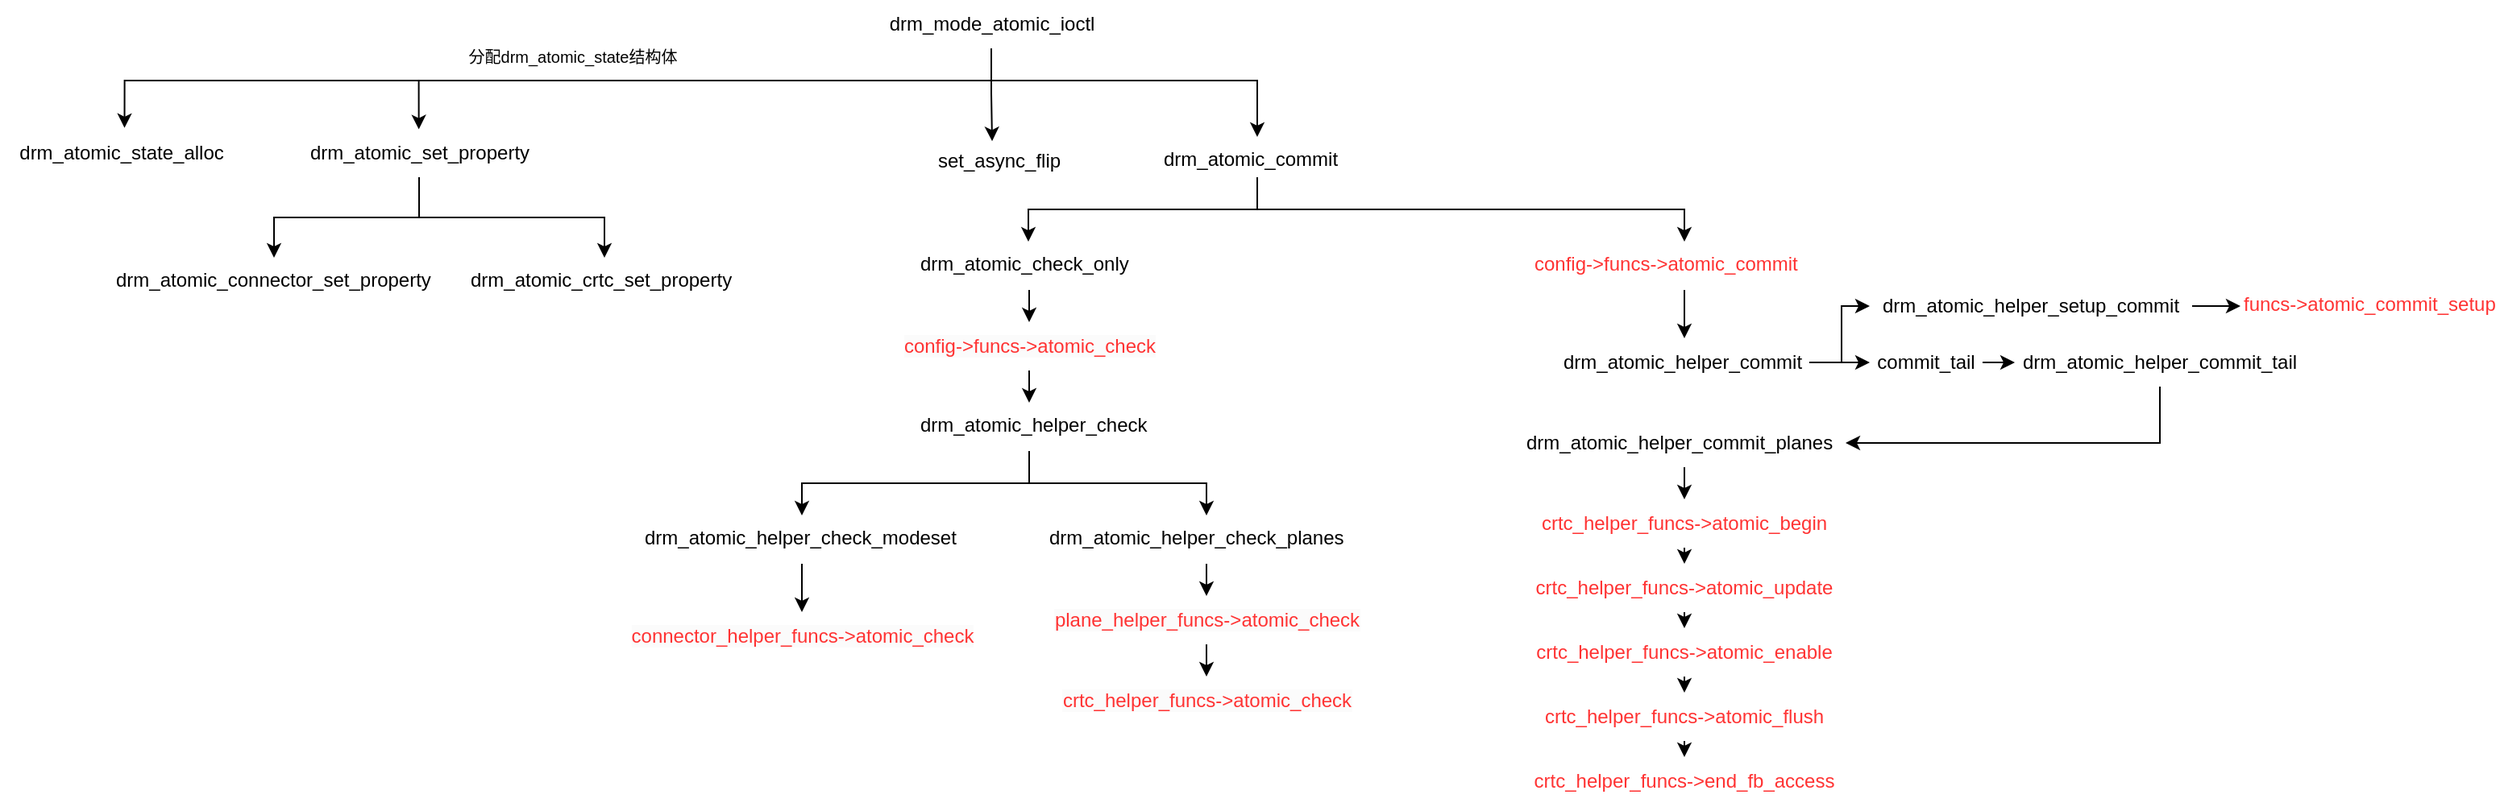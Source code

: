 <mxfile version="24.7.12">
  <diagram name="第 1 页" id="Wdx_ElfIQ2kTfjwmgPK6">
    <mxGraphModel dx="1947" dy="566" grid="1" gridSize="10" guides="1" tooltips="1" connect="1" arrows="1" fold="1" page="1" pageScale="1" pageWidth="827" pageHeight="1169" math="0" shadow="0">
      <root>
        <mxCell id="0" />
        <mxCell id="1" parent="0" />
        <mxCell id="z1ZTVlwwsorMF4e4j1b6-8" style="edgeStyle=orthogonalEdgeStyle;rounded=0;orthogonalLoop=1;jettySize=auto;html=1;entryX=0.5;entryY=0;entryDx=0;entryDy=0;" parent="1" source="z1ZTVlwwsorMF4e4j1b6-1" target="z1ZTVlwwsorMF4e4j1b6-7" edge="1">
          <mxGeometry relative="1" as="geometry">
            <Array as="points">
              <mxPoint x="395" y="70" />
              <mxPoint x="560" y="70" />
            </Array>
          </mxGeometry>
        </mxCell>
        <mxCell id="z1ZTVlwwsorMF4e4j1b6-1" value="drm_mode_atomic_ioctl" style="text;html=1;align=center;verticalAlign=middle;resizable=0;points=[];autosize=1;strokeColor=none;fillColor=none;" parent="1" vertex="1">
          <mxGeometry x="320" y="20" width="150" height="30" as="geometry" />
        </mxCell>
        <mxCell id="z1ZTVlwwsorMF4e4j1b6-2" value="&lt;div&gt;&lt;span style=&quot;background-color: initial;&quot;&gt;drm_atomic_state_alloc&lt;/span&gt;&lt;br&gt;&lt;/div&gt;" style="text;html=1;align=center;verticalAlign=middle;resizable=0;points=[];autosize=1;strokeColor=none;fillColor=none;" parent="1" vertex="1">
          <mxGeometry x="-220" y="100" width="150" height="30" as="geometry" />
        </mxCell>
        <mxCell id="59reyXUg0gu2296uByz6-5" style="edgeStyle=orthogonalEdgeStyle;rounded=0;orthogonalLoop=1;jettySize=auto;html=1;entryX=0.5;entryY=0;entryDx=0;entryDy=0;" parent="1" source="z1ZTVlwwsorMF4e4j1b6-4" target="59reyXUg0gu2296uByz6-3" edge="1">
          <mxGeometry relative="1" as="geometry" />
        </mxCell>
        <mxCell id="59reyXUg0gu2296uByz6-6" style="edgeStyle=orthogonalEdgeStyle;rounded=0;orthogonalLoop=1;jettySize=auto;html=1;" parent="1" source="z1ZTVlwwsorMF4e4j1b6-4" target="59reyXUg0gu2296uByz6-4" edge="1">
          <mxGeometry relative="1" as="geometry" />
        </mxCell>
        <mxCell id="z1ZTVlwwsorMF4e4j1b6-4" value="drm_atomic_set_property" style="text;html=1;align=center;verticalAlign=middle;resizable=0;points=[];autosize=1;strokeColor=none;fillColor=none;" parent="1" vertex="1">
          <mxGeometry x="-40" y="100" width="160" height="30" as="geometry" />
        </mxCell>
        <mxCell id="z1ZTVlwwsorMF4e4j1b6-11" value="" style="edgeStyle=orthogonalEdgeStyle;rounded=0;orthogonalLoop=1;jettySize=auto;html=1;" parent="1" source="z1ZTVlwwsorMF4e4j1b6-7" target="z1ZTVlwwsorMF4e4j1b6-10" edge="1">
          <mxGeometry relative="1" as="geometry">
            <Array as="points">
              <mxPoint x="560" y="150" />
              <mxPoint x="418" y="150" />
            </Array>
          </mxGeometry>
        </mxCell>
        <mxCell id="z1ZTVlwwsorMF4e4j1b6-13" style="edgeStyle=orthogonalEdgeStyle;rounded=0;orthogonalLoop=1;jettySize=auto;html=1;entryX=0.5;entryY=0;entryDx=0;entryDy=0;" parent="1" source="z1ZTVlwwsorMF4e4j1b6-7" target="z1ZTVlwwsorMF4e4j1b6-12" edge="1">
          <mxGeometry relative="1" as="geometry">
            <Array as="points">
              <mxPoint x="560" y="150" />
              <mxPoint x="825" y="150" />
            </Array>
          </mxGeometry>
        </mxCell>
        <mxCell id="z1ZTVlwwsorMF4e4j1b6-7" value="drm_atomic_commit" style="text;whiteSpace=wrap;html=1;" parent="1" vertex="1">
          <mxGeometry x="500" y="105" width="120" height="25" as="geometry" />
        </mxCell>
        <mxCell id="z1ZTVlwwsorMF4e4j1b6-9" style="edgeStyle=orthogonalEdgeStyle;rounded=0;orthogonalLoop=1;jettySize=auto;html=1;entryX=0.515;entryY=-0.019;entryDx=0;entryDy=0;entryPerimeter=0;" parent="1" source="z1ZTVlwwsorMF4e4j1b6-1" target="z1ZTVlwwsorMF4e4j1b6-2" edge="1">
          <mxGeometry relative="1" as="geometry">
            <Array as="points">
              <mxPoint x="395" y="70" />
              <mxPoint x="-143" y="70" />
            </Array>
          </mxGeometry>
        </mxCell>
        <mxCell id="inVT9cI3KzjuQ4xYqi-m-4" style="edgeStyle=orthogonalEdgeStyle;rounded=0;orthogonalLoop=1;jettySize=auto;html=1;exitX=0.5;exitY=1;exitDx=0;exitDy=0;entryX=0.5;entryY=0;entryDx=0;entryDy=0;" edge="1" parent="1" source="z1ZTVlwwsorMF4e4j1b6-10" target="inVT9cI3KzjuQ4xYqi-m-3">
          <mxGeometry relative="1" as="geometry" />
        </mxCell>
        <mxCell id="z1ZTVlwwsorMF4e4j1b6-10" value="drm_atomic_check_only" style="text;whiteSpace=wrap;html=1;" parent="1" vertex="1">
          <mxGeometry x="348.5" y="170" width="140" height="30" as="geometry" />
        </mxCell>
        <mxCell id="inVT9cI3KzjuQ4xYqi-m-26" style="edgeStyle=orthogonalEdgeStyle;rounded=0;orthogonalLoop=1;jettySize=auto;html=1;exitX=0.5;exitY=1;exitDx=0;exitDy=0;entryX=0.5;entryY=0;entryDx=0;entryDy=0;" edge="1" parent="1" source="z1ZTVlwwsorMF4e4j1b6-12" target="inVT9cI3KzjuQ4xYqi-m-25">
          <mxGeometry relative="1" as="geometry" />
        </mxCell>
        <mxCell id="z1ZTVlwwsorMF4e4j1b6-12" value="config-&amp;gt;funcs-&amp;gt;atomic_commit" style="text;whiteSpace=wrap;html=1;fontColor=#FF3333;" parent="1" vertex="1">
          <mxGeometry x="730" y="170" width="190" height="30" as="geometry" />
        </mxCell>
        <mxCell id="z1ZTVlwwsorMF4e4j1b6-14" value="set_async_flip" style="text;whiteSpace=wrap;html=1;" parent="1" vertex="1">
          <mxGeometry x="360" y="106.25" width="86" height="27.5" as="geometry" />
        </mxCell>
        <mxCell id="z1ZTVlwwsorMF4e4j1b6-15" style="edgeStyle=orthogonalEdgeStyle;rounded=0;orthogonalLoop=1;jettySize=auto;html=1;entryX=0.499;entryY=0.01;entryDx=0;entryDy=0;entryPerimeter=0;" parent="1" source="z1ZTVlwwsorMF4e4j1b6-1" target="z1ZTVlwwsorMF4e4j1b6-4" edge="1">
          <mxGeometry relative="1" as="geometry">
            <Array as="points">
              <mxPoint x="395" y="70" />
              <mxPoint x="40" y="70" />
            </Array>
          </mxGeometry>
        </mxCell>
        <mxCell id="z1ZTVlwwsorMF4e4j1b6-16" style="edgeStyle=orthogonalEdgeStyle;rounded=0;orthogonalLoop=1;jettySize=auto;html=1;entryX=0.413;entryY=0.051;entryDx=0;entryDy=0;entryPerimeter=0;" parent="1" source="z1ZTVlwwsorMF4e4j1b6-1" target="z1ZTVlwwsorMF4e4j1b6-14" edge="1">
          <mxGeometry relative="1" as="geometry" />
        </mxCell>
        <mxCell id="59reyXUg0gu2296uByz6-1" value="分配drm_atomic_state结构体" style="text;html=1;align=center;verticalAlign=middle;resizable=0;points=[];autosize=1;strokeColor=none;fillColor=none;fontSize=10;" parent="1" vertex="1">
          <mxGeometry x="60" y="40" width="150" height="30" as="geometry" />
        </mxCell>
        <mxCell id="59reyXUg0gu2296uByz6-3" value="drm_atomic_connector_set_property" style="text;whiteSpace=wrap;html=1;" parent="1" vertex="1">
          <mxGeometry x="-150" y="180" width="200" height="30" as="geometry" />
        </mxCell>
        <mxCell id="59reyXUg0gu2296uByz6-4" value="drm_atomic_crtc_set_property" style="text;whiteSpace=wrap;html=1;" parent="1" vertex="1">
          <mxGeometry x="70" y="180" width="170" height="30" as="geometry" />
        </mxCell>
        <mxCell id="inVT9cI3KzjuQ4xYqi-m-6" style="edgeStyle=orthogonalEdgeStyle;rounded=0;orthogonalLoop=1;jettySize=auto;html=1;exitX=0.5;exitY=1;exitDx=0;exitDy=0;entryX=0.5;entryY=0;entryDx=0;entryDy=0;" edge="1" parent="1" source="inVT9cI3KzjuQ4xYqi-m-3" target="inVT9cI3KzjuQ4xYqi-m-5">
          <mxGeometry relative="1" as="geometry" />
        </mxCell>
        <mxCell id="inVT9cI3KzjuQ4xYqi-m-3" value="&lt;span style=&quot;forced-color-adjust: none; font-family: Helvetica; font-size: 12px; font-style: normal; font-variant-ligatures: normal; font-variant-caps: normal; letter-spacing: normal; orphans: 2; text-indent: 0px; text-transform: none; widows: 2; word-spacing: 0px; -webkit-text-stroke-width: 0px; white-space: nowrap; background-color: rgb(251, 251, 251); text-decoration-thickness: initial; text-decoration-style: initial; text-decoration-color: initial;&quot;&gt;&lt;font style=&quot;&quot; color=&quot;#ff3333&quot;&gt;config-&amp;gt;funcs-&amp;gt;atomic_check&lt;/font&gt;&lt;/span&gt;" style="text;html=1;align=center;verticalAlign=middle;whiteSpace=wrap;rounded=0;" vertex="1" parent="1">
          <mxGeometry x="333.5" y="220" width="170" height="30" as="geometry" />
        </mxCell>
        <mxCell id="inVT9cI3KzjuQ4xYqi-m-9" style="edgeStyle=orthogonalEdgeStyle;rounded=0;orthogonalLoop=1;jettySize=auto;html=1;exitX=0.5;exitY=1;exitDx=0;exitDy=0;entryX=0.5;entryY=0;entryDx=0;entryDy=0;" edge="1" parent="1" source="inVT9cI3KzjuQ4xYqi-m-5" target="inVT9cI3KzjuQ4xYqi-m-7">
          <mxGeometry relative="1" as="geometry" />
        </mxCell>
        <mxCell id="inVT9cI3KzjuQ4xYqi-m-10" style="edgeStyle=orthogonalEdgeStyle;rounded=0;orthogonalLoop=1;jettySize=auto;html=1;exitX=0.5;exitY=1;exitDx=0;exitDy=0;entryX=0.5;entryY=0;entryDx=0;entryDy=0;" edge="1" parent="1" source="inVT9cI3KzjuQ4xYqi-m-5" target="inVT9cI3KzjuQ4xYqi-m-8">
          <mxGeometry relative="1" as="geometry" />
        </mxCell>
        <mxCell id="inVT9cI3KzjuQ4xYqi-m-5" value="drm_atomic_helper_check" style="text;whiteSpace=wrap;html=1;" vertex="1" parent="1">
          <mxGeometry x="348.5" y="270" width="140" height="30" as="geometry" />
        </mxCell>
        <mxCell id="inVT9cI3KzjuQ4xYqi-m-16" style="edgeStyle=orthogonalEdgeStyle;rounded=0;orthogonalLoop=1;jettySize=auto;html=1;exitX=0.5;exitY=1;exitDx=0;exitDy=0;entryX=0.5;entryY=0;entryDx=0;entryDy=0;" edge="1" parent="1" source="inVT9cI3KzjuQ4xYqi-m-7" target="inVT9cI3KzjuQ4xYqi-m-15">
          <mxGeometry relative="1" as="geometry" />
        </mxCell>
        <mxCell id="inVT9cI3KzjuQ4xYqi-m-7" value="drm_atomic_helper_check_modeset" style="text;whiteSpace=wrap;html=1;" vertex="1" parent="1">
          <mxGeometry x="177.5" y="340" width="200" height="30" as="geometry" />
        </mxCell>
        <mxCell id="inVT9cI3KzjuQ4xYqi-m-13" style="edgeStyle=orthogonalEdgeStyle;rounded=0;orthogonalLoop=1;jettySize=auto;html=1;exitX=0.5;exitY=1;exitDx=0;exitDy=0;entryX=0.5;entryY=0;entryDx=0;entryDy=0;" edge="1" parent="1" source="inVT9cI3KzjuQ4xYqi-m-8" target="inVT9cI3KzjuQ4xYqi-m-11">
          <mxGeometry relative="1" as="geometry" />
        </mxCell>
        <mxCell id="inVT9cI3KzjuQ4xYqi-m-8" value="drm_atomic_helper_check_planes" style="text;whiteSpace=wrap;html=1;" vertex="1" parent="1">
          <mxGeometry x="428.5" y="340" width="200" height="30" as="geometry" />
        </mxCell>
        <mxCell id="inVT9cI3KzjuQ4xYqi-m-14" style="edgeStyle=orthogonalEdgeStyle;rounded=0;orthogonalLoop=1;jettySize=auto;html=1;exitX=0.5;exitY=1;exitDx=0;exitDy=0;entryX=0.5;entryY=0;entryDx=0;entryDy=0;" edge="1" parent="1" source="inVT9cI3KzjuQ4xYqi-m-11" target="inVT9cI3KzjuQ4xYqi-m-12">
          <mxGeometry relative="1" as="geometry" />
        </mxCell>
        <mxCell id="inVT9cI3KzjuQ4xYqi-m-11" value="&lt;span style=&quot;forced-color-adjust: none; font-family: Helvetica; font-size: 12px; font-style: normal; font-variant-ligatures: normal; font-variant-caps: normal; letter-spacing: normal; orphans: 2; text-indent: 0px; text-transform: none; widows: 2; word-spacing: 0px; -webkit-text-stroke-width: 0px; white-space: nowrap; background-color: rgb(251, 251, 251); text-decoration-thickness: initial; text-decoration-style: initial; text-decoration-color: initial;&quot;&gt;&lt;font style=&quot;&quot; color=&quot;#ff3333&quot;&gt;plane_helper_funcs-&amp;gt;atomic_check&lt;/font&gt;&lt;/span&gt;" style="text;html=1;align=center;verticalAlign=middle;whiteSpace=wrap;rounded=0;" vertex="1" parent="1">
          <mxGeometry x="443.5" y="390" width="170" height="30" as="geometry" />
        </mxCell>
        <mxCell id="inVT9cI3KzjuQ4xYqi-m-12" value="&lt;span style=&quot;forced-color-adjust: none; font-family: Helvetica; font-size: 12px; font-style: normal; font-variant-ligatures: normal; font-variant-caps: normal; letter-spacing: normal; orphans: 2; text-indent: 0px; text-transform: none; widows: 2; word-spacing: 0px; -webkit-text-stroke-width: 0px; white-space: nowrap; background-color: rgb(251, 251, 251); text-decoration-thickness: initial; text-decoration-style: initial; text-decoration-color: initial;&quot;&gt;&lt;font style=&quot;&quot; color=&quot;#ff3333&quot;&gt;crtc_helper_funcs-&amp;gt;atomic_check&lt;/font&gt;&lt;/span&gt;" style="text;html=1;align=center;verticalAlign=middle;whiteSpace=wrap;rounded=0;" vertex="1" parent="1">
          <mxGeometry x="443.5" y="440" width="170" height="30" as="geometry" />
        </mxCell>
        <mxCell id="inVT9cI3KzjuQ4xYqi-m-15" value="&lt;span style=&quot;forced-color-adjust: none; font-family: Helvetica; font-size: 12px; font-style: normal; font-variant-ligatures: normal; font-variant-caps: normal; letter-spacing: normal; orphans: 2; text-indent: 0px; text-transform: none; widows: 2; word-spacing: 0px; -webkit-text-stroke-width: 0px; white-space: nowrap; background-color: rgb(251, 251, 251); text-decoration-thickness: initial; text-decoration-style: initial; text-decoration-color: initial;&quot;&gt;&lt;font style=&quot;&quot; color=&quot;#ff3333&quot;&gt;connector_helper_funcs-&amp;gt;atomic_check&lt;/font&gt;&lt;/span&gt;" style="text;html=1;align=center;verticalAlign=middle;whiteSpace=wrap;rounded=0;" vertex="1" parent="1">
          <mxGeometry x="192.5" y="400" width="170" height="30" as="geometry" />
        </mxCell>
        <mxCell id="inVT9cI3KzjuQ4xYqi-m-28" style="edgeStyle=orthogonalEdgeStyle;rounded=0;orthogonalLoop=1;jettySize=auto;html=1;exitX=0.5;exitY=1;exitDx=0;exitDy=0;entryX=0.5;entryY=0;entryDx=0;entryDy=0;" edge="1" parent="1" source="inVT9cI3KzjuQ4xYqi-m-17" target="inVT9cI3KzjuQ4xYqi-m-21">
          <mxGeometry relative="1" as="geometry" />
        </mxCell>
        <mxCell id="inVT9cI3KzjuQ4xYqi-m-17" value="drm_atomic_helper_commit_planes" style="text;whiteSpace=wrap;html=1;verticalAlign=middle;" vertex="1" parent="1">
          <mxGeometry x="725" y="280" width="200" height="30" as="geometry" />
        </mxCell>
        <mxCell id="inVT9cI3KzjuQ4xYqi-m-33" style="edgeStyle=orthogonalEdgeStyle;rounded=0;orthogonalLoop=1;jettySize=auto;html=1;exitX=0.5;exitY=1;exitDx=0;exitDy=0;entryX=0.5;entryY=0;entryDx=0;entryDy=0;" edge="1" parent="1" source="inVT9cI3KzjuQ4xYqi-m-18" target="inVT9cI3KzjuQ4xYqi-m-20">
          <mxGeometry relative="1" as="geometry" />
        </mxCell>
        <mxCell id="inVT9cI3KzjuQ4xYqi-m-18" value="&lt;font color=&quot;#ff3333&quot;&gt;&lt;span style=&quot;text-wrap: nowrap;&quot;&gt;crtc_helper_funcs-&amp;gt;atomic_flush&lt;/span&gt;&lt;/font&gt;" style="text;html=1;align=center;verticalAlign=middle;whiteSpace=wrap;rounded=0;" vertex="1" parent="1">
          <mxGeometry x="740" y="450" width="170" height="30" as="geometry" />
        </mxCell>
        <mxCell id="inVT9cI3KzjuQ4xYqi-m-20" value="&lt;font color=&quot;#ff3333&quot;&gt;&lt;span style=&quot;text-wrap: nowrap;&quot;&gt;crtc_helper_funcs-&amp;gt;end_fb_access&lt;/span&gt;&lt;/font&gt;" style="text;html=1;align=center;verticalAlign=middle;whiteSpace=wrap;rounded=0;" vertex="1" parent="1">
          <mxGeometry x="740" y="490" width="170" height="30" as="geometry" />
        </mxCell>
        <mxCell id="inVT9cI3KzjuQ4xYqi-m-30" style="edgeStyle=orthogonalEdgeStyle;rounded=0;orthogonalLoop=1;jettySize=auto;html=1;exitX=0.5;exitY=1;exitDx=0;exitDy=0;entryX=0.5;entryY=0;entryDx=0;entryDy=0;" edge="1" parent="1" source="inVT9cI3KzjuQ4xYqi-m-21" target="inVT9cI3KzjuQ4xYqi-m-22">
          <mxGeometry relative="1" as="geometry" />
        </mxCell>
        <mxCell id="inVT9cI3KzjuQ4xYqi-m-21" value="&lt;font color=&quot;#ff3333&quot;&gt;&lt;span style=&quot;text-wrap: nowrap;&quot;&gt;crtc_helper_funcs-&amp;gt;atomic_begin&lt;/span&gt;&lt;/font&gt;" style="text;html=1;align=center;verticalAlign=middle;whiteSpace=wrap;rounded=0;" vertex="1" parent="1">
          <mxGeometry x="740" y="330" width="170" height="30" as="geometry" />
        </mxCell>
        <mxCell id="inVT9cI3KzjuQ4xYqi-m-31" style="edgeStyle=orthogonalEdgeStyle;rounded=0;orthogonalLoop=1;jettySize=auto;html=1;exitX=0.5;exitY=1;exitDx=0;exitDy=0;entryX=0.5;entryY=0;entryDx=0;entryDy=0;" edge="1" parent="1" source="inVT9cI3KzjuQ4xYqi-m-22" target="inVT9cI3KzjuQ4xYqi-m-23">
          <mxGeometry relative="1" as="geometry" />
        </mxCell>
        <mxCell id="inVT9cI3KzjuQ4xYqi-m-22" value="&lt;font color=&quot;#ff3333&quot;&gt;&lt;span style=&quot;text-wrap: nowrap;&quot;&gt;&lt;span style=&quot;font-weight: normal;&quot;&gt;crtc_helper_funcs-&amp;gt;atomic_update&lt;/span&gt;&lt;/span&gt;&lt;/font&gt;" style="text;html=1;align=center;verticalAlign=middle;whiteSpace=wrap;rounded=0;fontStyle=1" vertex="1" parent="1">
          <mxGeometry x="740" y="370" width="170" height="30" as="geometry" />
        </mxCell>
        <mxCell id="inVT9cI3KzjuQ4xYqi-m-32" style="edgeStyle=orthogonalEdgeStyle;rounded=0;orthogonalLoop=1;jettySize=auto;html=1;exitX=0.5;exitY=1;exitDx=0;exitDy=0;entryX=0.5;entryY=0;entryDx=0;entryDy=0;" edge="1" parent="1" source="inVT9cI3KzjuQ4xYqi-m-23" target="inVT9cI3KzjuQ4xYqi-m-18">
          <mxGeometry relative="1" as="geometry" />
        </mxCell>
        <mxCell id="inVT9cI3KzjuQ4xYqi-m-23" value="&lt;font color=&quot;#ff3333&quot;&gt;&lt;span style=&quot;text-wrap: nowrap;&quot;&gt;crtc_helper_funcs-&amp;gt;atomic_enable&lt;/span&gt;&lt;/font&gt;" style="text;html=1;align=center;verticalAlign=middle;whiteSpace=wrap;rounded=0;" vertex="1" parent="1">
          <mxGeometry x="740" y="410" width="170" height="30" as="geometry" />
        </mxCell>
        <mxCell id="inVT9cI3KzjuQ4xYqi-m-36" style="edgeStyle=orthogonalEdgeStyle;rounded=0;orthogonalLoop=1;jettySize=auto;html=1;exitX=1;exitY=0.5;exitDx=0;exitDy=0;entryX=0;entryY=0.5;entryDx=0;entryDy=0;" edge="1" parent="1" source="inVT9cI3KzjuQ4xYqi-m-25" target="inVT9cI3KzjuQ4xYqi-m-34">
          <mxGeometry relative="1" as="geometry" />
        </mxCell>
        <mxCell id="inVT9cI3KzjuQ4xYqi-m-41" style="edgeStyle=orthogonalEdgeStyle;rounded=0;orthogonalLoop=1;jettySize=auto;html=1;exitX=1;exitY=0.5;exitDx=0;exitDy=0;entryX=0;entryY=0.5;entryDx=0;entryDy=0;" edge="1" parent="1" source="inVT9cI3KzjuQ4xYqi-m-25" target="inVT9cI3KzjuQ4xYqi-m-40">
          <mxGeometry relative="1" as="geometry" />
        </mxCell>
        <mxCell id="inVT9cI3KzjuQ4xYqi-m-25" value="&lt;span style=&quot;text-align: center; text-wrap: nowrap;&quot;&gt;drm_atomic_helper_commit&lt;/span&gt;" style="text;whiteSpace=wrap;html=1;verticalAlign=middle;" vertex="1" parent="1">
          <mxGeometry x="747.5" y="230" width="155" height="30" as="geometry" />
        </mxCell>
        <mxCell id="inVT9cI3KzjuQ4xYqi-m-38" style="edgeStyle=orthogonalEdgeStyle;rounded=0;orthogonalLoop=1;jettySize=auto;html=1;exitX=1;exitY=0.5;exitDx=0;exitDy=0;entryX=0;entryY=0.5;entryDx=0;entryDy=0;" edge="1" parent="1" source="inVT9cI3KzjuQ4xYqi-m-34" target="inVT9cI3KzjuQ4xYqi-m-37">
          <mxGeometry relative="1" as="geometry" />
        </mxCell>
        <mxCell id="inVT9cI3KzjuQ4xYqi-m-34" value="commit_tail" style="text;whiteSpace=wrap;html=1;align=center;verticalAlign=middle;" vertex="1" parent="1">
          <mxGeometry x="940" y="230" width="70" height="30" as="geometry" />
        </mxCell>
        <mxCell id="inVT9cI3KzjuQ4xYqi-m-39" style="edgeStyle=orthogonalEdgeStyle;rounded=0;orthogonalLoop=1;jettySize=auto;html=1;exitX=0.5;exitY=1;exitDx=0;exitDy=0;entryX=1;entryY=0.5;entryDx=0;entryDy=0;" edge="1" parent="1" source="inVT9cI3KzjuQ4xYqi-m-37" target="inVT9cI3KzjuQ4xYqi-m-17">
          <mxGeometry relative="1" as="geometry" />
        </mxCell>
        <mxCell id="inVT9cI3KzjuQ4xYqi-m-37" value="drm_atomic_helper_commit_tail" style="text;whiteSpace=wrap;html=1;align=center;verticalAlign=middle;" vertex="1" parent="1">
          <mxGeometry x="1030" y="230" width="180" height="30" as="geometry" />
        </mxCell>
        <mxCell id="inVT9cI3KzjuQ4xYqi-m-43" style="edgeStyle=orthogonalEdgeStyle;rounded=0;orthogonalLoop=1;jettySize=auto;html=1;exitX=1;exitY=0.5;exitDx=0;exitDy=0;entryX=0;entryY=0.5;entryDx=0;entryDy=0;" edge="1" parent="1" source="inVT9cI3KzjuQ4xYqi-m-40" target="inVT9cI3KzjuQ4xYqi-m-42">
          <mxGeometry relative="1" as="geometry" />
        </mxCell>
        <mxCell id="inVT9cI3KzjuQ4xYqi-m-40" value="drm_atomic_helper_setup_commit" style="text;whiteSpace=wrap;html=1;verticalAlign=middle;align=center;" vertex="1" parent="1">
          <mxGeometry x="940" y="200" width="200" height="20" as="geometry" />
        </mxCell>
        <mxCell id="inVT9cI3KzjuQ4xYqi-m-42" value="funcs-&amp;gt;atomic_commit_setup" style="text;whiteSpace=wrap;html=1;fontColor=#FF3333;" vertex="1" parent="1">
          <mxGeometry x="1170" y="195" width="160" height="30" as="geometry" />
        </mxCell>
      </root>
    </mxGraphModel>
  </diagram>
</mxfile>
